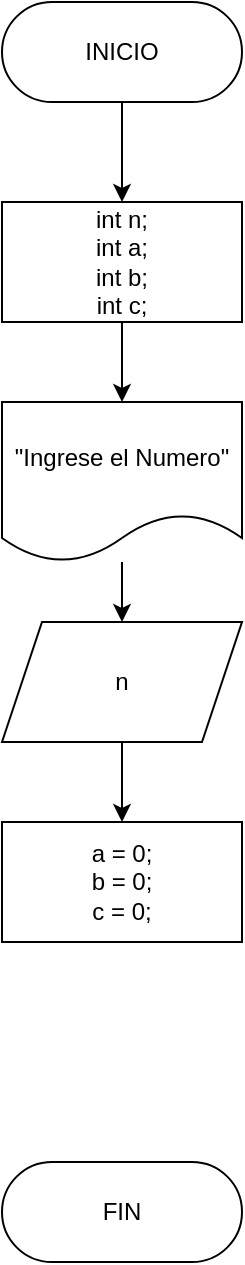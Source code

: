 <mxfile version="20.2.3" type="github">
  <diagram id="C5RBs43oDa-KdzZeNtuy" name="Page-1">
    <mxGraphModel dx="868" dy="442" grid="1" gridSize="10" guides="1" tooltips="1" connect="1" arrows="1" fold="1" page="1" pageScale="1" pageWidth="827" pageHeight="1169" math="0" shadow="0">
      <root>
        <mxCell id="WIyWlLk6GJQsqaUBKTNV-0" />
        <mxCell id="WIyWlLk6GJQsqaUBKTNV-1" parent="WIyWlLk6GJQsqaUBKTNV-0" />
        <mxCell id="PKuiSPMeylYWRrvtgPwn-7" style="edgeStyle=orthogonalEdgeStyle;rounded=0;orthogonalLoop=1;jettySize=auto;html=1;" edge="1" parent="WIyWlLk6GJQsqaUBKTNV-1" source="PKuiSPMeylYWRrvtgPwn-1" target="PKuiSPMeylYWRrvtgPwn-4">
          <mxGeometry relative="1" as="geometry" />
        </mxCell>
        <mxCell id="PKuiSPMeylYWRrvtgPwn-1" value="INICIO" style="rounded=1;whiteSpace=wrap;html=1;arcSize=50;" vertex="1" parent="WIyWlLk6GJQsqaUBKTNV-1">
          <mxGeometry x="330" y="80" width="120" height="50" as="geometry" />
        </mxCell>
        <mxCell id="PKuiSPMeylYWRrvtgPwn-2" value="FIN" style="rounded=1;whiteSpace=wrap;html=1;arcSize=50;" vertex="1" parent="WIyWlLk6GJQsqaUBKTNV-1">
          <mxGeometry x="330" y="660" width="120" height="50" as="geometry" />
        </mxCell>
        <mxCell id="PKuiSPMeylYWRrvtgPwn-12" style="edgeStyle=orthogonalEdgeStyle;rounded=0;orthogonalLoop=1;jettySize=auto;html=1;" edge="1" parent="WIyWlLk6GJQsqaUBKTNV-1" source="PKuiSPMeylYWRrvtgPwn-3" target="PKuiSPMeylYWRrvtgPwn-11">
          <mxGeometry relative="1" as="geometry" />
        </mxCell>
        <mxCell id="PKuiSPMeylYWRrvtgPwn-3" value="n" style="shape=parallelogram;perimeter=parallelogramPerimeter;whiteSpace=wrap;html=1;fixedSize=1;" vertex="1" parent="WIyWlLk6GJQsqaUBKTNV-1">
          <mxGeometry x="330" y="390" width="120" height="60" as="geometry" />
        </mxCell>
        <mxCell id="PKuiSPMeylYWRrvtgPwn-9" style="edgeStyle=orthogonalEdgeStyle;rounded=0;orthogonalLoop=1;jettySize=auto;html=1;" edge="1" parent="WIyWlLk6GJQsqaUBKTNV-1" source="PKuiSPMeylYWRrvtgPwn-4" target="PKuiSPMeylYWRrvtgPwn-8">
          <mxGeometry relative="1" as="geometry" />
        </mxCell>
        <mxCell id="PKuiSPMeylYWRrvtgPwn-4" value="int n;&lt;br&gt;int a;&lt;br&gt;int b;&lt;br&gt;int c;" style="rounded=0;whiteSpace=wrap;html=1;" vertex="1" parent="WIyWlLk6GJQsqaUBKTNV-1">
          <mxGeometry x="330" y="180" width="120" height="60" as="geometry" />
        </mxCell>
        <mxCell id="PKuiSPMeylYWRrvtgPwn-10" style="edgeStyle=orthogonalEdgeStyle;rounded=0;orthogonalLoop=1;jettySize=auto;html=1;" edge="1" parent="WIyWlLk6GJQsqaUBKTNV-1" source="PKuiSPMeylYWRrvtgPwn-8" target="PKuiSPMeylYWRrvtgPwn-3">
          <mxGeometry relative="1" as="geometry" />
        </mxCell>
        <mxCell id="PKuiSPMeylYWRrvtgPwn-8" value="&quot;Ingrese el Numero&quot;" style="shape=document;whiteSpace=wrap;html=1;boundedLbl=1;" vertex="1" parent="WIyWlLk6GJQsqaUBKTNV-1">
          <mxGeometry x="330" y="280" width="120" height="80" as="geometry" />
        </mxCell>
        <mxCell id="PKuiSPMeylYWRrvtgPwn-11" value="a = 0;&lt;br&gt;b = 0;&lt;br&gt;c = 0;" style="rounded=0;whiteSpace=wrap;html=1;" vertex="1" parent="WIyWlLk6GJQsqaUBKTNV-1">
          <mxGeometry x="330" y="490" width="120" height="60" as="geometry" />
        </mxCell>
      </root>
    </mxGraphModel>
  </diagram>
</mxfile>
